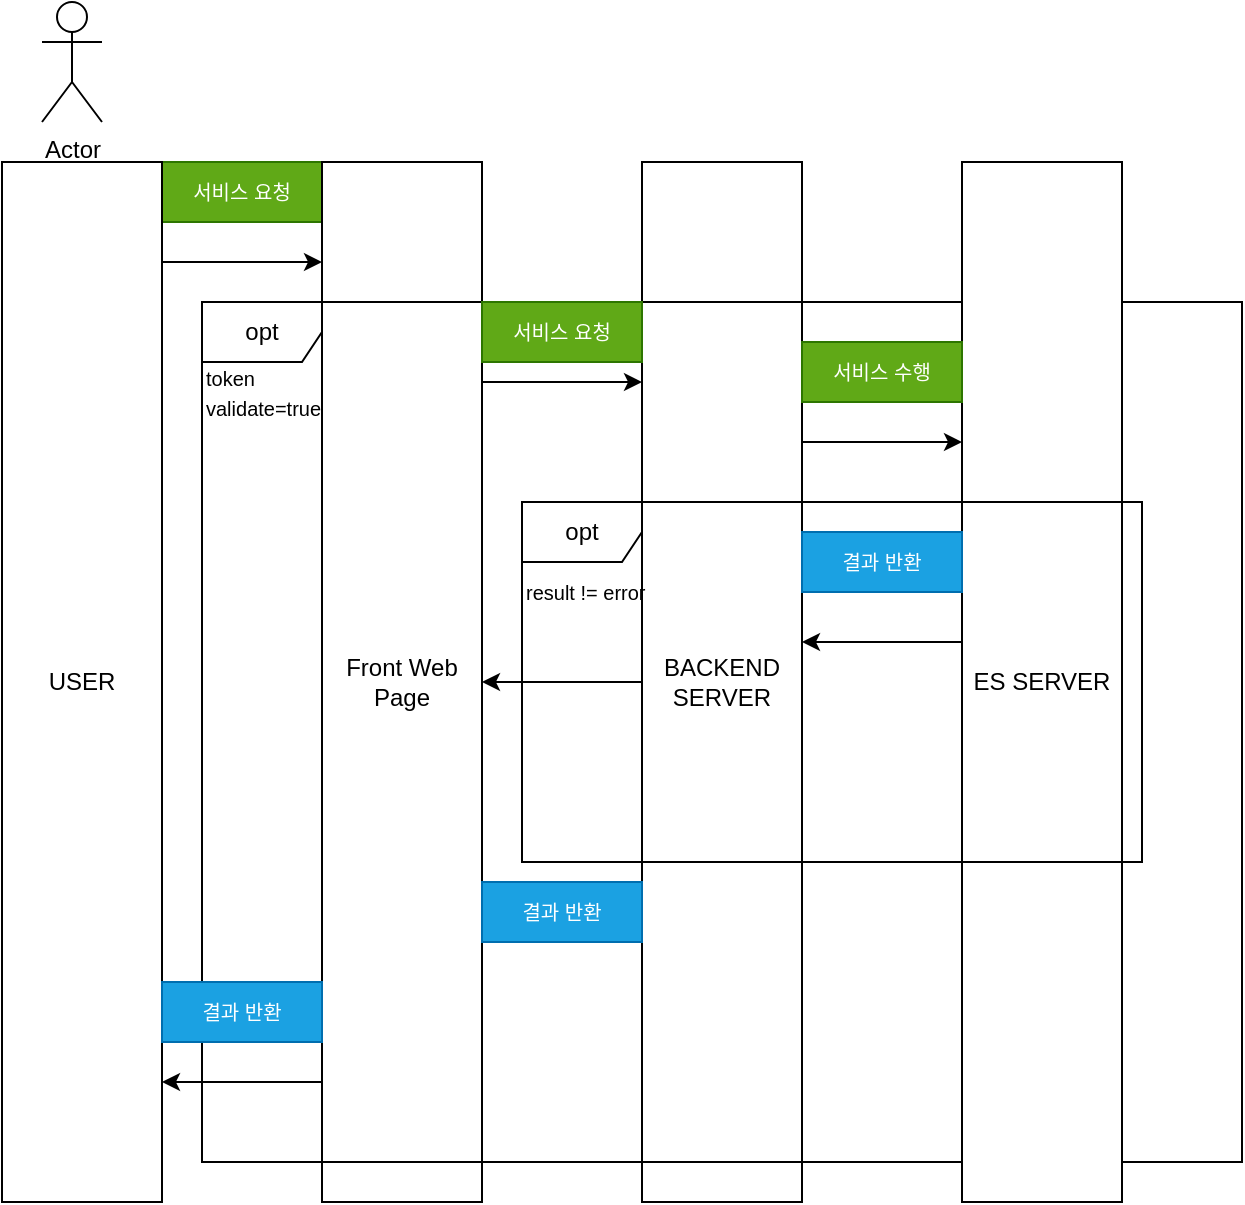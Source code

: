 <mxfile version="26.2.13">
  <diagram name="페이지-1" id="UAVEHCAYDjooohwOFna2">
    <mxGraphModel dx="985" dy="536" grid="1" gridSize="10" guides="1" tooltips="1" connect="1" arrows="1" fold="1" page="1" pageScale="1" pageWidth="827" pageHeight="1169" math="0" shadow="0">
      <root>
        <mxCell id="0" />
        <mxCell id="1" parent="0" />
        <mxCell id="ZkwlUfc5PT8kOh6R0UAv-2" value="Actor" style="shape=umlActor;verticalLabelPosition=bottom;verticalAlign=top;html=1;outlineConnect=0;" vertex="1" parent="1">
          <mxGeometry x="60" width="30" height="60" as="geometry" />
        </mxCell>
        <mxCell id="ZkwlUfc5PT8kOh6R0UAv-4" value="&lt;font style=&quot;font-size: 10px;&quot;&gt;서비스 요청&lt;/font&gt;" style="text;html=1;align=center;verticalAlign=middle;whiteSpace=wrap;rounded=0;fillColor=#60a917;fontColor=#ffffff;strokeColor=#2D7600;" vertex="1" parent="1">
          <mxGeometry x="120" y="80" width="80" height="30" as="geometry" />
        </mxCell>
        <mxCell id="ZkwlUfc5PT8kOh6R0UAv-6" style="edgeStyle=orthogonalEdgeStyle;rounded=0;orthogonalLoop=1;jettySize=auto;html=1;exitX=0.5;exitY=1;exitDx=0;exitDy=0;" edge="1" parent="1">
          <mxGeometry relative="1" as="geometry">
            <mxPoint x="160" y="160" as="sourcePoint" />
            <mxPoint x="160" y="160" as="targetPoint" />
          </mxGeometry>
        </mxCell>
        <mxCell id="ZkwlUfc5PT8kOh6R0UAv-28" style="edgeStyle=orthogonalEdgeStyle;rounded=0;orthogonalLoop=1;jettySize=auto;html=1;" edge="1" parent="1" source="ZkwlUfc5PT8kOh6R0UAv-7" target="ZkwlUfc5PT8kOh6R0UAv-8">
          <mxGeometry relative="1" as="geometry">
            <Array as="points">
              <mxPoint x="160" y="130" />
              <mxPoint x="160" y="130" />
            </Array>
          </mxGeometry>
        </mxCell>
        <mxCell id="ZkwlUfc5PT8kOh6R0UAv-7" value="USER" style="rounded=0;whiteSpace=wrap;html=1;" vertex="1" parent="1">
          <mxGeometry x="40" y="80" width="80" height="520" as="geometry" />
        </mxCell>
        <mxCell id="ZkwlUfc5PT8kOh6R0UAv-14" style="edgeStyle=orthogonalEdgeStyle;rounded=0;orthogonalLoop=1;jettySize=auto;html=1;" edge="1" parent="1" source="ZkwlUfc5PT8kOh6R0UAv-8" target="ZkwlUfc5PT8kOh6R0UAv-9">
          <mxGeometry relative="1" as="geometry">
            <Array as="points">
              <mxPoint x="320" y="190" />
              <mxPoint x="320" y="190" />
            </Array>
          </mxGeometry>
        </mxCell>
        <mxCell id="ZkwlUfc5PT8kOh6R0UAv-29" style="edgeStyle=orthogonalEdgeStyle;rounded=0;orthogonalLoop=1;jettySize=auto;html=1;" edge="1" parent="1" source="ZkwlUfc5PT8kOh6R0UAv-8" target="ZkwlUfc5PT8kOh6R0UAv-7">
          <mxGeometry relative="1" as="geometry">
            <Array as="points">
              <mxPoint x="160" y="540" />
              <mxPoint x="160" y="540" />
            </Array>
          </mxGeometry>
        </mxCell>
        <mxCell id="ZkwlUfc5PT8kOh6R0UAv-8" value="Front Web Page" style="rounded=0;whiteSpace=wrap;html=1;" vertex="1" parent="1">
          <mxGeometry x="200" y="80" width="80" height="520" as="geometry" />
        </mxCell>
        <mxCell id="ZkwlUfc5PT8kOh6R0UAv-17" style="edgeStyle=orthogonalEdgeStyle;rounded=0;orthogonalLoop=1;jettySize=auto;html=1;entryX=0;entryY=0.5;entryDx=0;entryDy=0;" edge="1" parent="1">
          <mxGeometry relative="1" as="geometry">
            <mxPoint x="440" y="220.0" as="sourcePoint" />
            <mxPoint x="520" y="220.0" as="targetPoint" />
          </mxGeometry>
        </mxCell>
        <mxCell id="ZkwlUfc5PT8kOh6R0UAv-26" style="edgeStyle=orthogonalEdgeStyle;rounded=0;orthogonalLoop=1;jettySize=auto;html=1;" edge="1" parent="1" source="ZkwlUfc5PT8kOh6R0UAv-9" target="ZkwlUfc5PT8kOh6R0UAv-8">
          <mxGeometry relative="1" as="geometry" />
        </mxCell>
        <mxCell id="ZkwlUfc5PT8kOh6R0UAv-9" value="BACKEND SERVER" style="rounded=0;whiteSpace=wrap;html=1;" vertex="1" parent="1">
          <mxGeometry x="360" y="80" width="80" height="520" as="geometry" />
        </mxCell>
        <mxCell id="ZkwlUfc5PT8kOh6R0UAv-11" value="opt" style="shape=umlFrame;whiteSpace=wrap;html=1;pointerEvents=0;" vertex="1" parent="1">
          <mxGeometry x="140" y="150" width="520" height="430" as="geometry" />
        </mxCell>
        <mxCell id="ZkwlUfc5PT8kOh6R0UAv-12" value="&lt;font style=&quot;font-size: 10px;&quot;&gt;token &lt;br&gt;validate=true&lt;/font&gt;" style="text;html=1;align=left;verticalAlign=middle;resizable=0;points=[];autosize=1;strokeColor=none;fillColor=none;" vertex="1" parent="1">
          <mxGeometry x="140" y="175" width="80" height="40" as="geometry" />
        </mxCell>
        <mxCell id="ZkwlUfc5PT8kOh6R0UAv-15" value="&lt;font style=&quot;font-size: 10px;&quot;&gt;서비스 요청&lt;/font&gt;" style="text;html=1;align=center;verticalAlign=middle;whiteSpace=wrap;rounded=0;fillColor=#60a917;fontColor=#ffffff;strokeColor=#2D7600;" vertex="1" parent="1">
          <mxGeometry x="280" y="150" width="80" height="30" as="geometry" />
        </mxCell>
        <mxCell id="ZkwlUfc5PT8kOh6R0UAv-25" style="edgeStyle=orthogonalEdgeStyle;rounded=0;orthogonalLoop=1;jettySize=auto;html=1;" edge="1" parent="1" source="ZkwlUfc5PT8kOh6R0UAv-16" target="ZkwlUfc5PT8kOh6R0UAv-9">
          <mxGeometry relative="1" as="geometry">
            <Array as="points">
              <mxPoint x="460" y="320" />
              <mxPoint x="460" y="320" />
            </Array>
          </mxGeometry>
        </mxCell>
        <mxCell id="ZkwlUfc5PT8kOh6R0UAv-16" value="ES SERVER" style="rounded=0;whiteSpace=wrap;html=1;" vertex="1" parent="1">
          <mxGeometry x="520" y="80" width="80" height="520" as="geometry" />
        </mxCell>
        <mxCell id="ZkwlUfc5PT8kOh6R0UAv-18" value="&lt;font style=&quot;font-size: 10px;&quot;&gt;서비스 수행&lt;/font&gt;" style="text;html=1;align=center;verticalAlign=middle;whiteSpace=wrap;rounded=0;fillColor=#60a917;fontColor=#ffffff;strokeColor=#2D7600;" vertex="1" parent="1">
          <mxGeometry x="440" y="170" width="80" height="30" as="geometry" />
        </mxCell>
        <mxCell id="ZkwlUfc5PT8kOh6R0UAv-19" value="opt" style="shape=umlFrame;whiteSpace=wrap;html=1;pointerEvents=0;" vertex="1" parent="1">
          <mxGeometry x="300" y="250" width="310" height="180" as="geometry" />
        </mxCell>
        <mxCell id="ZkwlUfc5PT8kOh6R0UAv-20" value="&lt;font style=&quot;font-size: 10px;&quot;&gt;result != error&lt;/font&gt;" style="text;html=1;align=left;verticalAlign=middle;resizable=0;points=[];autosize=1;strokeColor=none;fillColor=none;" vertex="1" parent="1">
          <mxGeometry x="300" y="280" width="80" height="30" as="geometry" />
        </mxCell>
        <mxCell id="ZkwlUfc5PT8kOh6R0UAv-23" value="&lt;span style=&quot;font-size: 10px;&quot;&gt;결과 반환&lt;/span&gt;" style="text;html=1;align=center;verticalAlign=middle;whiteSpace=wrap;rounded=0;fillColor=#1ba1e2;fontColor=#ffffff;strokeColor=#006EAF;" vertex="1" parent="1">
          <mxGeometry x="440" y="265" width="80" height="30" as="geometry" />
        </mxCell>
        <mxCell id="ZkwlUfc5PT8kOh6R0UAv-27" value="&lt;span style=&quot;font-size: 10px;&quot;&gt;결과 반환&lt;/span&gt;" style="text;html=1;align=center;verticalAlign=middle;whiteSpace=wrap;rounded=0;fillColor=#1ba1e2;fontColor=#ffffff;strokeColor=#006EAF;" vertex="1" parent="1">
          <mxGeometry x="280" y="440" width="80" height="30" as="geometry" />
        </mxCell>
        <mxCell id="ZkwlUfc5PT8kOh6R0UAv-30" value="&lt;span style=&quot;font-size: 10px;&quot;&gt;결과 반환&lt;/span&gt;" style="text;html=1;align=center;verticalAlign=middle;whiteSpace=wrap;rounded=0;fillColor=#1ba1e2;fontColor=#ffffff;strokeColor=#006EAF;" vertex="1" parent="1">
          <mxGeometry x="120" y="490" width="80" height="30" as="geometry" />
        </mxCell>
      </root>
    </mxGraphModel>
  </diagram>
</mxfile>
